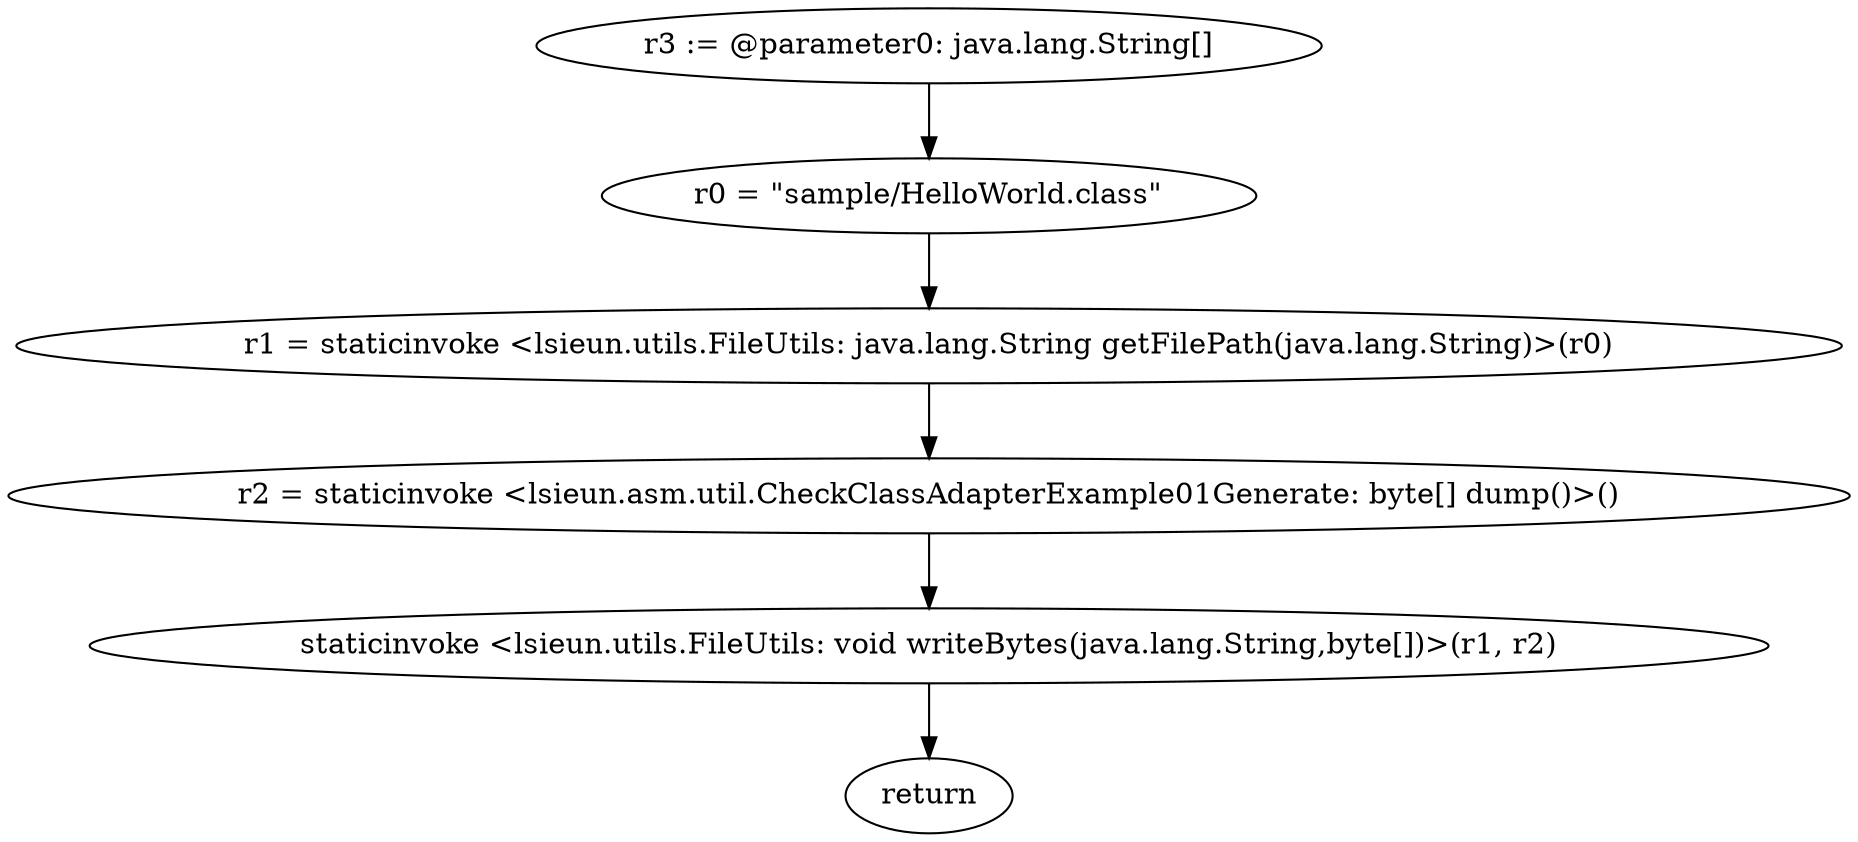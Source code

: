 digraph "unitGraph" {
    "r3 := @parameter0: java.lang.String[]"
    "r0 = \"sample/HelloWorld.class\""
    "r1 = staticinvoke <lsieun.utils.FileUtils: java.lang.String getFilePath(java.lang.String)>(r0)"
    "r2 = staticinvoke <lsieun.asm.util.CheckClassAdapterExample01Generate: byte[] dump()>()"
    "staticinvoke <lsieun.utils.FileUtils: void writeBytes(java.lang.String,byte[])>(r1, r2)"
    "return"
    "r3 := @parameter0: java.lang.String[]"->"r0 = \"sample/HelloWorld.class\"";
    "r0 = \"sample/HelloWorld.class\""->"r1 = staticinvoke <lsieun.utils.FileUtils: java.lang.String getFilePath(java.lang.String)>(r0)";
    "r1 = staticinvoke <lsieun.utils.FileUtils: java.lang.String getFilePath(java.lang.String)>(r0)"->"r2 = staticinvoke <lsieun.asm.util.CheckClassAdapterExample01Generate: byte[] dump()>()";
    "r2 = staticinvoke <lsieun.asm.util.CheckClassAdapterExample01Generate: byte[] dump()>()"->"staticinvoke <lsieun.utils.FileUtils: void writeBytes(java.lang.String,byte[])>(r1, r2)";
    "staticinvoke <lsieun.utils.FileUtils: void writeBytes(java.lang.String,byte[])>(r1, r2)"->"return";
}
